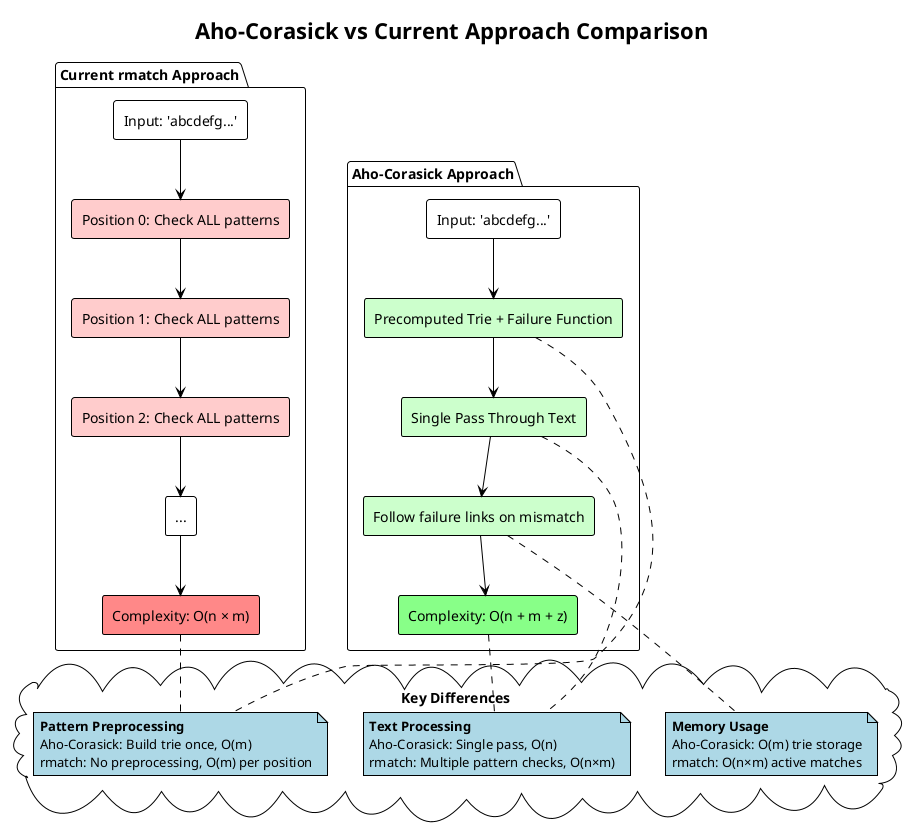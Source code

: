 @startuml
!theme plain
title Aho-Corasick vs Current Approach Comparison

package "Current rmatch Approach" {
  rectangle "Input: 'abcdefg...'" as input1
  rectangle "Position 0: Check ALL patterns" as pos0 #ffcccc
  rectangle "Position 1: Check ALL patterns" as pos1 #ffcccc  
  rectangle "Position 2: Check ALL patterns" as pos2 #ffcccc
  rectangle "..." as dots1
  rectangle "Complexity: O(n × m)" as complexity1 #ff8888

  input1 --> pos0
  pos0 --> pos1
  pos1 --> pos2  
  pos2 --> dots1
  dots1 --> complexity1
}

package "Aho-Corasick Approach" {
  rectangle "Input: 'abcdefg...'" as input2
  rectangle "Precomputed Trie + Failure Function" as trie #ccffcc
  rectangle "Single Pass Through Text" as pass #ccffcc
  rectangle "Follow failure links on mismatch" as failure #ccffcc
  rectangle "Complexity: O(n + m + z)" as complexity2 #88ff88

  input2 --> trie
  trie --> pass
  pass --> failure
  failure --> complexity2
}

cloud "Key Differences" as keydiffs {
  note as diff1 #lightblue
    **Pattern Preprocessing**
    Aho-Corasick: Build trie once, O(m)
    rmatch: No preprocessing, O(m) per position
  end note

  note as diff2 #lightblue
    **Text Processing** 
    Aho-Corasick: Single pass, O(n)
    rmatch: Multiple pattern checks, O(n×m)
  end note

  note as diff3 #lightblue
    **Memory Usage**
    Aho-Corasick: O(m) trie storage
    rmatch: O(n×m) active matches
  end note
}

complexity1 .. diff1
trie .. diff1
complexity2 .. diff2
pass .. diff2
failure .. diff3

@enduml